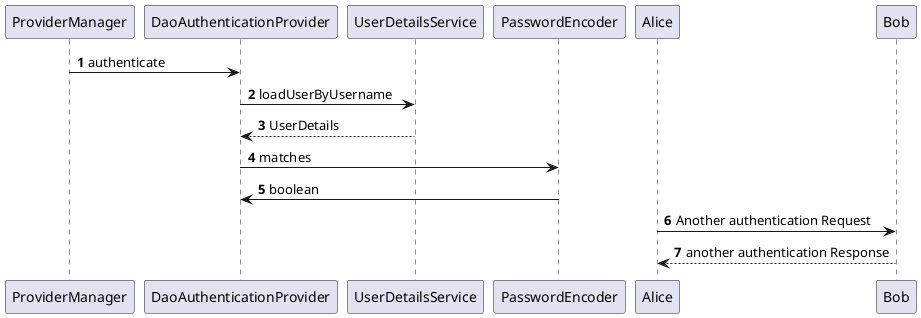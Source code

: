 @startuml
'https://plantuml.com/sequence-diagram

autonumber

ProviderManager -> DaoAuthenticationProvider: authenticate
DaoAuthenticationProvider -> UserDetailsService: loadUserByUsername
UserDetailsService --> DaoAuthenticationProvider: UserDetails
DaoAuthenticationProvider -> PasswordEncoder: matches
PasswordEncoder -> DaoAuthenticationProvider: boolean

Alice -> Bob: Another authentication Request
Alice <-- Bob: another authentication Response
@enduml